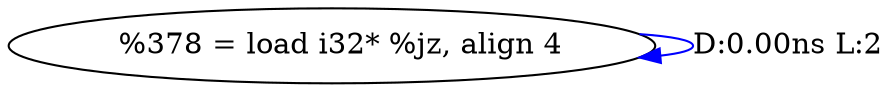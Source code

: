 digraph {
Node0x2d227d0[label="  %378 = load i32* %jz, align 4"];
Node0x2d227d0 -> Node0x2d227d0[label="D:0.00ns L:2",color=blue];
}
